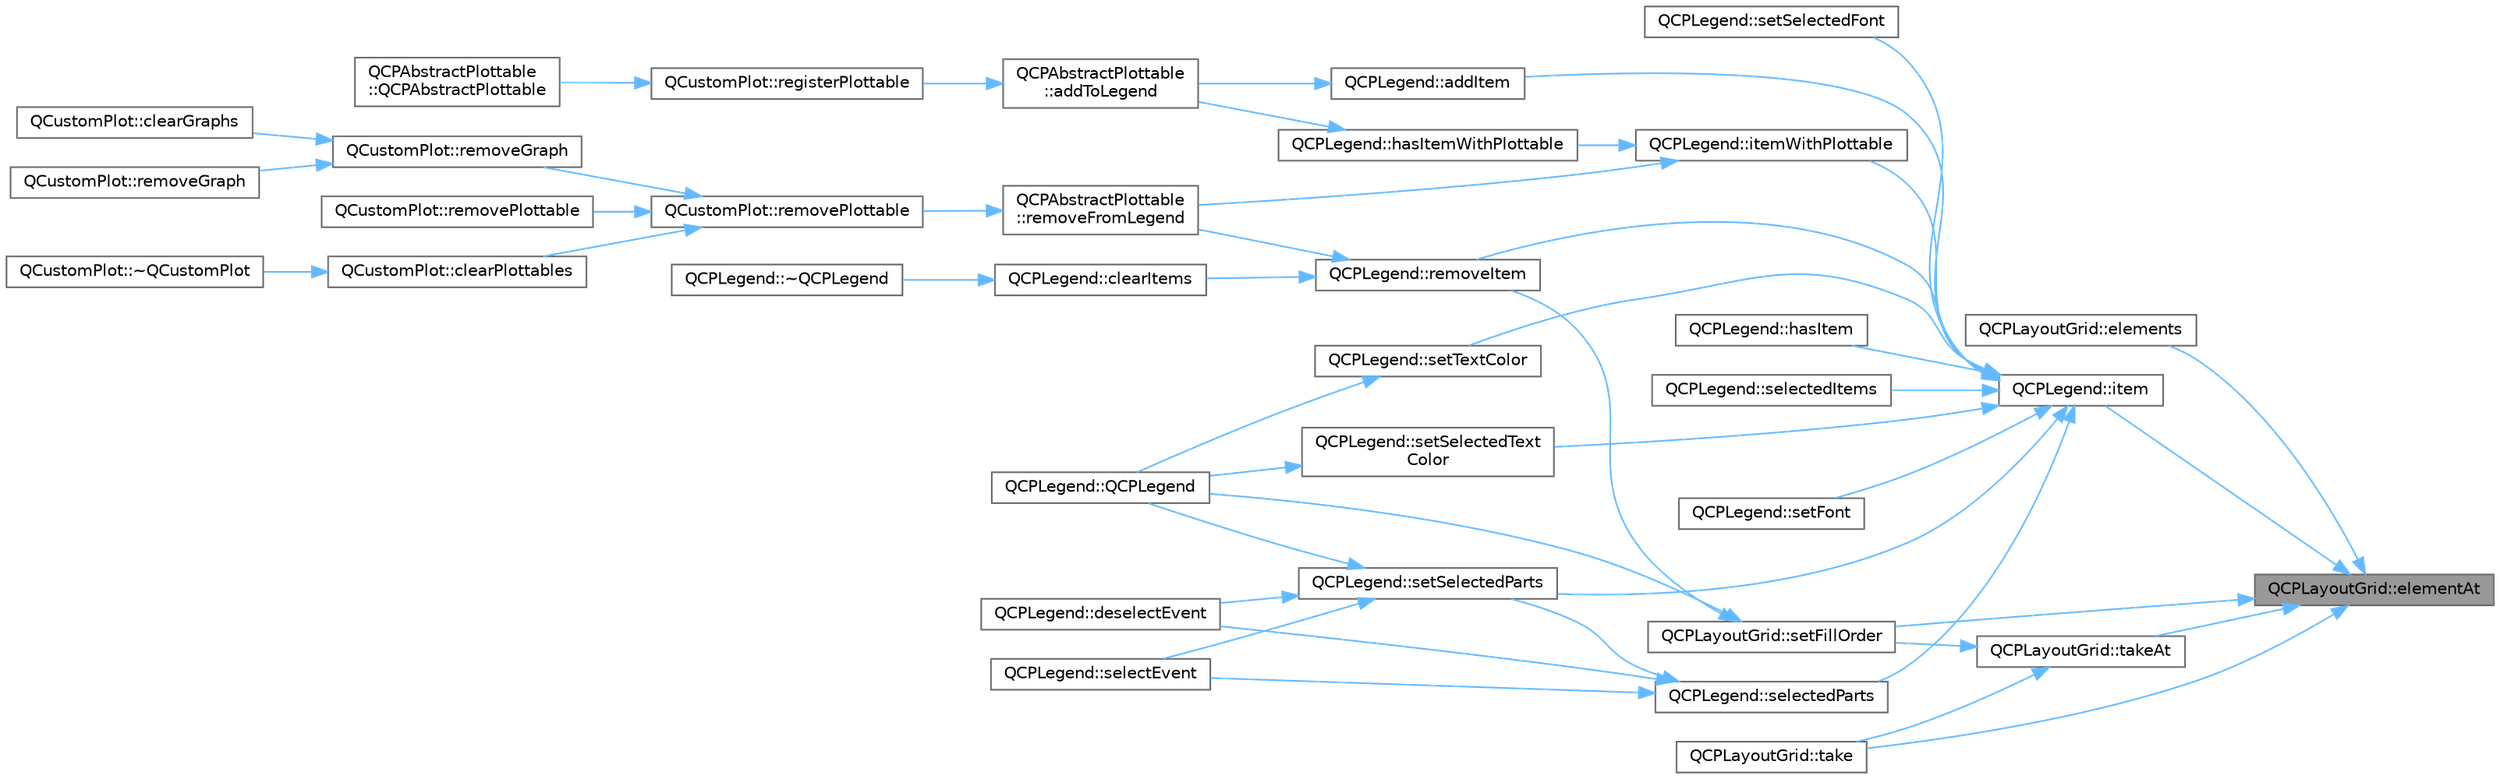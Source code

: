 digraph "QCPLayoutGrid::elementAt"
{
 // LATEX_PDF_SIZE
  bgcolor="transparent";
  edge [fontname=Helvetica,fontsize=10,labelfontname=Helvetica,labelfontsize=10];
  node [fontname=Helvetica,fontsize=10,shape=box,height=0.2,width=0.4];
  rankdir="RL";
  Node1 [label="QCPLayoutGrid::elementAt",height=0.2,width=0.4,color="gray40", fillcolor="grey60", style="filled", fontcolor="black",tooltip=" "];
  Node1 -> Node2 [dir="back",color="steelblue1",style="solid"];
  Node2 [label="QCPLayoutGrid::elements",height=0.2,width=0.4,color="grey40", fillcolor="white", style="filled",URL="$class_q_c_p_layout_grid.html#a7d5b968b4cf57393e9e387976d91f8f7",tooltip=" "];
  Node1 -> Node3 [dir="back",color="steelblue1",style="solid"];
  Node3 [label="QCPLegend::item",height=0.2,width=0.4,color="grey40", fillcolor="white", style="filled",URL="$class_q_c_p_legend.html#acfe9694c45104a3359d3806ed366fcf7",tooltip=" "];
  Node3 -> Node4 [dir="back",color="steelblue1",style="solid"];
  Node4 [label="QCPLegend::addItem",height=0.2,width=0.4,color="grey40", fillcolor="white", style="filled",URL="$class_q_c_p_legend.html#a3ab274de52d2951faea45a6d975e6b3f",tooltip=" "];
  Node4 -> Node5 [dir="back",color="steelblue1",style="solid"];
  Node5 [label="QCPAbstractPlottable\l::addToLegend",height=0.2,width=0.4,color="grey40", fillcolor="white", style="filled",URL="$class_q_c_p_abstract_plottable.html#aa64e93cb5b606d8110d2cc0a349bb30f",tooltip=" "];
  Node5 -> Node6 [dir="back",color="steelblue1",style="solid"];
  Node6 [label="QCustomPlot::registerPlottable",height=0.2,width=0.4,color="grey40", fillcolor="white", style="filled",URL="$class_q_custom_plot.html#aeba7733bb9fadfb5a375b3f40de9e58a",tooltip=" "];
  Node6 -> Node7 [dir="back",color="steelblue1",style="solid"];
  Node7 [label="QCPAbstractPlottable\l::QCPAbstractPlottable",height=0.2,width=0.4,color="grey40", fillcolor="white", style="filled",URL="$class_q_c_p_abstract_plottable.html#af78a036e40db6f53a31abadc5323715a",tooltip=" "];
  Node3 -> Node8 [dir="back",color="steelblue1",style="solid"];
  Node8 [label="QCPLegend::hasItem",height=0.2,width=0.4,color="grey40", fillcolor="white", style="filled",URL="$class_q_c_p_legend.html#ad0f698e33db454a6c103b5206740e599",tooltip=" "];
  Node3 -> Node9 [dir="back",color="steelblue1",style="solid"];
  Node9 [label="QCPLegend::itemWithPlottable",height=0.2,width=0.4,color="grey40", fillcolor="white", style="filled",URL="$class_q_c_p_legend.html#a91e790002d8bf15a20628a8e8841e397",tooltip=" "];
  Node9 -> Node10 [dir="back",color="steelblue1",style="solid"];
  Node10 [label="QCPLegend::hasItemWithPlottable",height=0.2,width=0.4,color="grey40", fillcolor="white", style="filled",URL="$class_q_c_p_legend.html#a4b90a442af871582df85c2bc13f91e88",tooltip=" "];
  Node10 -> Node5 [dir="back",color="steelblue1",style="solid"];
  Node9 -> Node11 [dir="back",color="steelblue1",style="solid"];
  Node11 [label="QCPAbstractPlottable\l::removeFromLegend",height=0.2,width=0.4,color="grey40", fillcolor="white", style="filled",URL="$class_q_c_p_abstract_plottable.html#a3cc235007e2343a65ad4f463767e0e20",tooltip=" "];
  Node11 -> Node12 [dir="back",color="steelblue1",style="solid"];
  Node12 [label="QCustomPlot::removePlottable",height=0.2,width=0.4,color="grey40", fillcolor="white", style="filled",URL="$class_q_custom_plot.html#af3dafd56884208474f311d6226513ab2",tooltip=" "];
  Node12 -> Node13 [dir="back",color="steelblue1",style="solid"];
  Node13 [label="QCustomPlot::clearPlottables",height=0.2,width=0.4,color="grey40", fillcolor="white", style="filled",URL="$class_q_custom_plot.html#a9a409bb3201878adb7ffba1c89c4e004",tooltip=" "];
  Node13 -> Node14 [dir="back",color="steelblue1",style="solid"];
  Node14 [label="QCustomPlot::~QCustomPlot",height=0.2,width=0.4,color="grey40", fillcolor="white", style="filled",URL="$class_q_custom_plot.html#a75d9b6f599dcae706e45efd425c5499e",tooltip=" "];
  Node12 -> Node15 [dir="back",color="steelblue1",style="solid"];
  Node15 [label="QCustomPlot::removeGraph",height=0.2,width=0.4,color="grey40", fillcolor="white", style="filled",URL="$class_q_custom_plot.html#a903561be895fb6528a770d66ac5e6713",tooltip=" "];
  Node15 -> Node16 [dir="back",color="steelblue1",style="solid"];
  Node16 [label="QCustomPlot::clearGraphs",height=0.2,width=0.4,color="grey40", fillcolor="white", style="filled",URL="$class_q_custom_plot.html#ab0f3abff2d2f7df3668b5836f39207fa",tooltip=" "];
  Node15 -> Node17 [dir="back",color="steelblue1",style="solid"];
  Node17 [label="QCustomPlot::removeGraph",height=0.2,width=0.4,color="grey40", fillcolor="white", style="filled",URL="$class_q_custom_plot.html#a9554b3d2d5b10c0f884bd4010b6c192c",tooltip=" "];
  Node12 -> Node18 [dir="back",color="steelblue1",style="solid"];
  Node18 [label="QCustomPlot::removePlottable",height=0.2,width=0.4,color="grey40", fillcolor="white", style="filled",URL="$class_q_custom_plot.html#afc210e0021480f8119bccf37839dbcc8",tooltip=" "];
  Node3 -> Node19 [dir="back",color="steelblue1",style="solid"];
  Node19 [label="QCPLegend::removeItem",height=0.2,width=0.4,color="grey40", fillcolor="white", style="filled",URL="$class_q_c_p_legend.html#ac91595c3eaa746fe6321d2eb952c63bb",tooltip=" "];
  Node19 -> Node20 [dir="back",color="steelblue1",style="solid"];
  Node20 [label="QCPLegend::clearItems",height=0.2,width=0.4,color="grey40", fillcolor="white", style="filled",URL="$class_q_c_p_legend.html#a24795c7250eb5214fcea16b7217b4dfb",tooltip=" "];
  Node20 -> Node21 [dir="back",color="steelblue1",style="solid"];
  Node21 [label="QCPLegend::~QCPLegend",height=0.2,width=0.4,color="grey40", fillcolor="white", style="filled",URL="$class_q_c_p_legend.html#a52b305572e20f4e7cb37e945e2b9bec0",tooltip=" "];
  Node19 -> Node11 [dir="back",color="steelblue1",style="solid"];
  Node3 -> Node22 [dir="back",color="steelblue1",style="solid"];
  Node22 [label="QCPLegend::selectedItems",height=0.2,width=0.4,color="grey40", fillcolor="white", style="filled",URL="$class_q_c_p_legend.html#ac7d9e567d5c551e09cd9bcc4306c5532",tooltip=" "];
  Node3 -> Node23 [dir="back",color="steelblue1",style="solid"];
  Node23 [label="QCPLegend::selectedParts",height=0.2,width=0.4,color="grey40", fillcolor="white", style="filled",URL="$class_q_c_p_legend.html#a3efbf879f6936ec337690985e567dc6f",tooltip=" "];
  Node23 -> Node24 [dir="back",color="steelblue1",style="solid"];
  Node24 [label="QCPLegend::deselectEvent",height=0.2,width=0.4,color="grey40", fillcolor="white", style="filled",URL="$class_q_c_p_legend.html#ac2066837f7ebc32a5b15434cdca5b176",tooltip=" "];
  Node23 -> Node25 [dir="back",color="steelblue1",style="solid"];
  Node25 [label="QCPLegend::selectEvent",height=0.2,width=0.4,color="grey40", fillcolor="white", style="filled",URL="$class_q_c_p_legend.html#a71f54a05c3e5b1a1ade1864422cd642e",tooltip=" "];
  Node23 -> Node26 [dir="back",color="steelblue1",style="solid"];
  Node26 [label="QCPLegend::setSelectedParts",height=0.2,width=0.4,color="grey40", fillcolor="white", style="filled",URL="$class_q_c_p_legend.html#a2aee309bb5c2a794b1987f3fc97f8ad8",tooltip=" "];
  Node26 -> Node24 [dir="back",color="steelblue1",style="solid"];
  Node26 -> Node27 [dir="back",color="steelblue1",style="solid"];
  Node27 [label="QCPLegend::QCPLegend",height=0.2,width=0.4,color="grey40", fillcolor="white", style="filled",URL="$class_q_c_p_legend.html#a0001a456989bd07ea378883651fabd72",tooltip=" "];
  Node26 -> Node25 [dir="back",color="steelblue1",style="solid"];
  Node3 -> Node28 [dir="back",color="steelblue1",style="solid"];
  Node28 [label="QCPLegend::setFont",height=0.2,width=0.4,color="grey40", fillcolor="white", style="filled",URL="$class_q_c_p_legend.html#aa4cda8499e3cb0f3be415edc02984c73",tooltip=" "];
  Node3 -> Node29 [dir="back",color="steelblue1",style="solid"];
  Node29 [label="QCPLegend::setSelectedFont",height=0.2,width=0.4,color="grey40", fillcolor="white", style="filled",URL="$class_q_c_p_legend.html#ab580a01c3c0a239374ed66c29edf5ad2",tooltip=" "];
  Node3 -> Node26 [dir="back",color="steelblue1",style="solid"];
  Node3 -> Node30 [dir="back",color="steelblue1",style="solid"];
  Node30 [label="QCPLegend::setSelectedText\lColor",height=0.2,width=0.4,color="grey40", fillcolor="white", style="filled",URL="$class_q_c_p_legend.html#a7674dfc7a1f30e1abd1018c0ed45e0bc",tooltip=" "];
  Node30 -> Node27 [dir="back",color="steelblue1",style="solid"];
  Node3 -> Node31 [dir="back",color="steelblue1",style="solid"];
  Node31 [label="QCPLegend::setTextColor",height=0.2,width=0.4,color="grey40", fillcolor="white", style="filled",URL="$class_q_c_p_legend.html#ae1eb239ff4a4632fe1b6c3e668d845c6",tooltip=" "];
  Node31 -> Node27 [dir="back",color="steelblue1",style="solid"];
  Node1 -> Node32 [dir="back",color="steelblue1",style="solid"];
  Node32 [label="QCPLayoutGrid::setFillOrder",height=0.2,width=0.4,color="grey40", fillcolor="white", style="filled",URL="$class_q_c_p_layout_grid.html#affc2f3cfd22f28698c5b29b960d2a391",tooltip=" "];
  Node32 -> Node27 [dir="back",color="steelblue1",style="solid"];
  Node32 -> Node19 [dir="back",color="steelblue1",style="solid"];
  Node1 -> Node33 [dir="back",color="steelblue1",style="solid"];
  Node33 [label="QCPLayoutGrid::take",height=0.2,width=0.4,color="grey40", fillcolor="white", style="filled",URL="$class_q_c_p_layout_grid.html#aee961c2eb6cf8a85dcbc5a7d7b6c1a00",tooltip=" "];
  Node1 -> Node34 [dir="back",color="steelblue1",style="solid"];
  Node34 [label="QCPLayoutGrid::takeAt",height=0.2,width=0.4,color="grey40", fillcolor="white", style="filled",URL="$class_q_c_p_layout_grid.html#a17dd220234d1bbf8835abcc666384d45",tooltip=" "];
  Node34 -> Node32 [dir="back",color="steelblue1",style="solid"];
  Node34 -> Node33 [dir="back",color="steelblue1",style="solid"];
}
